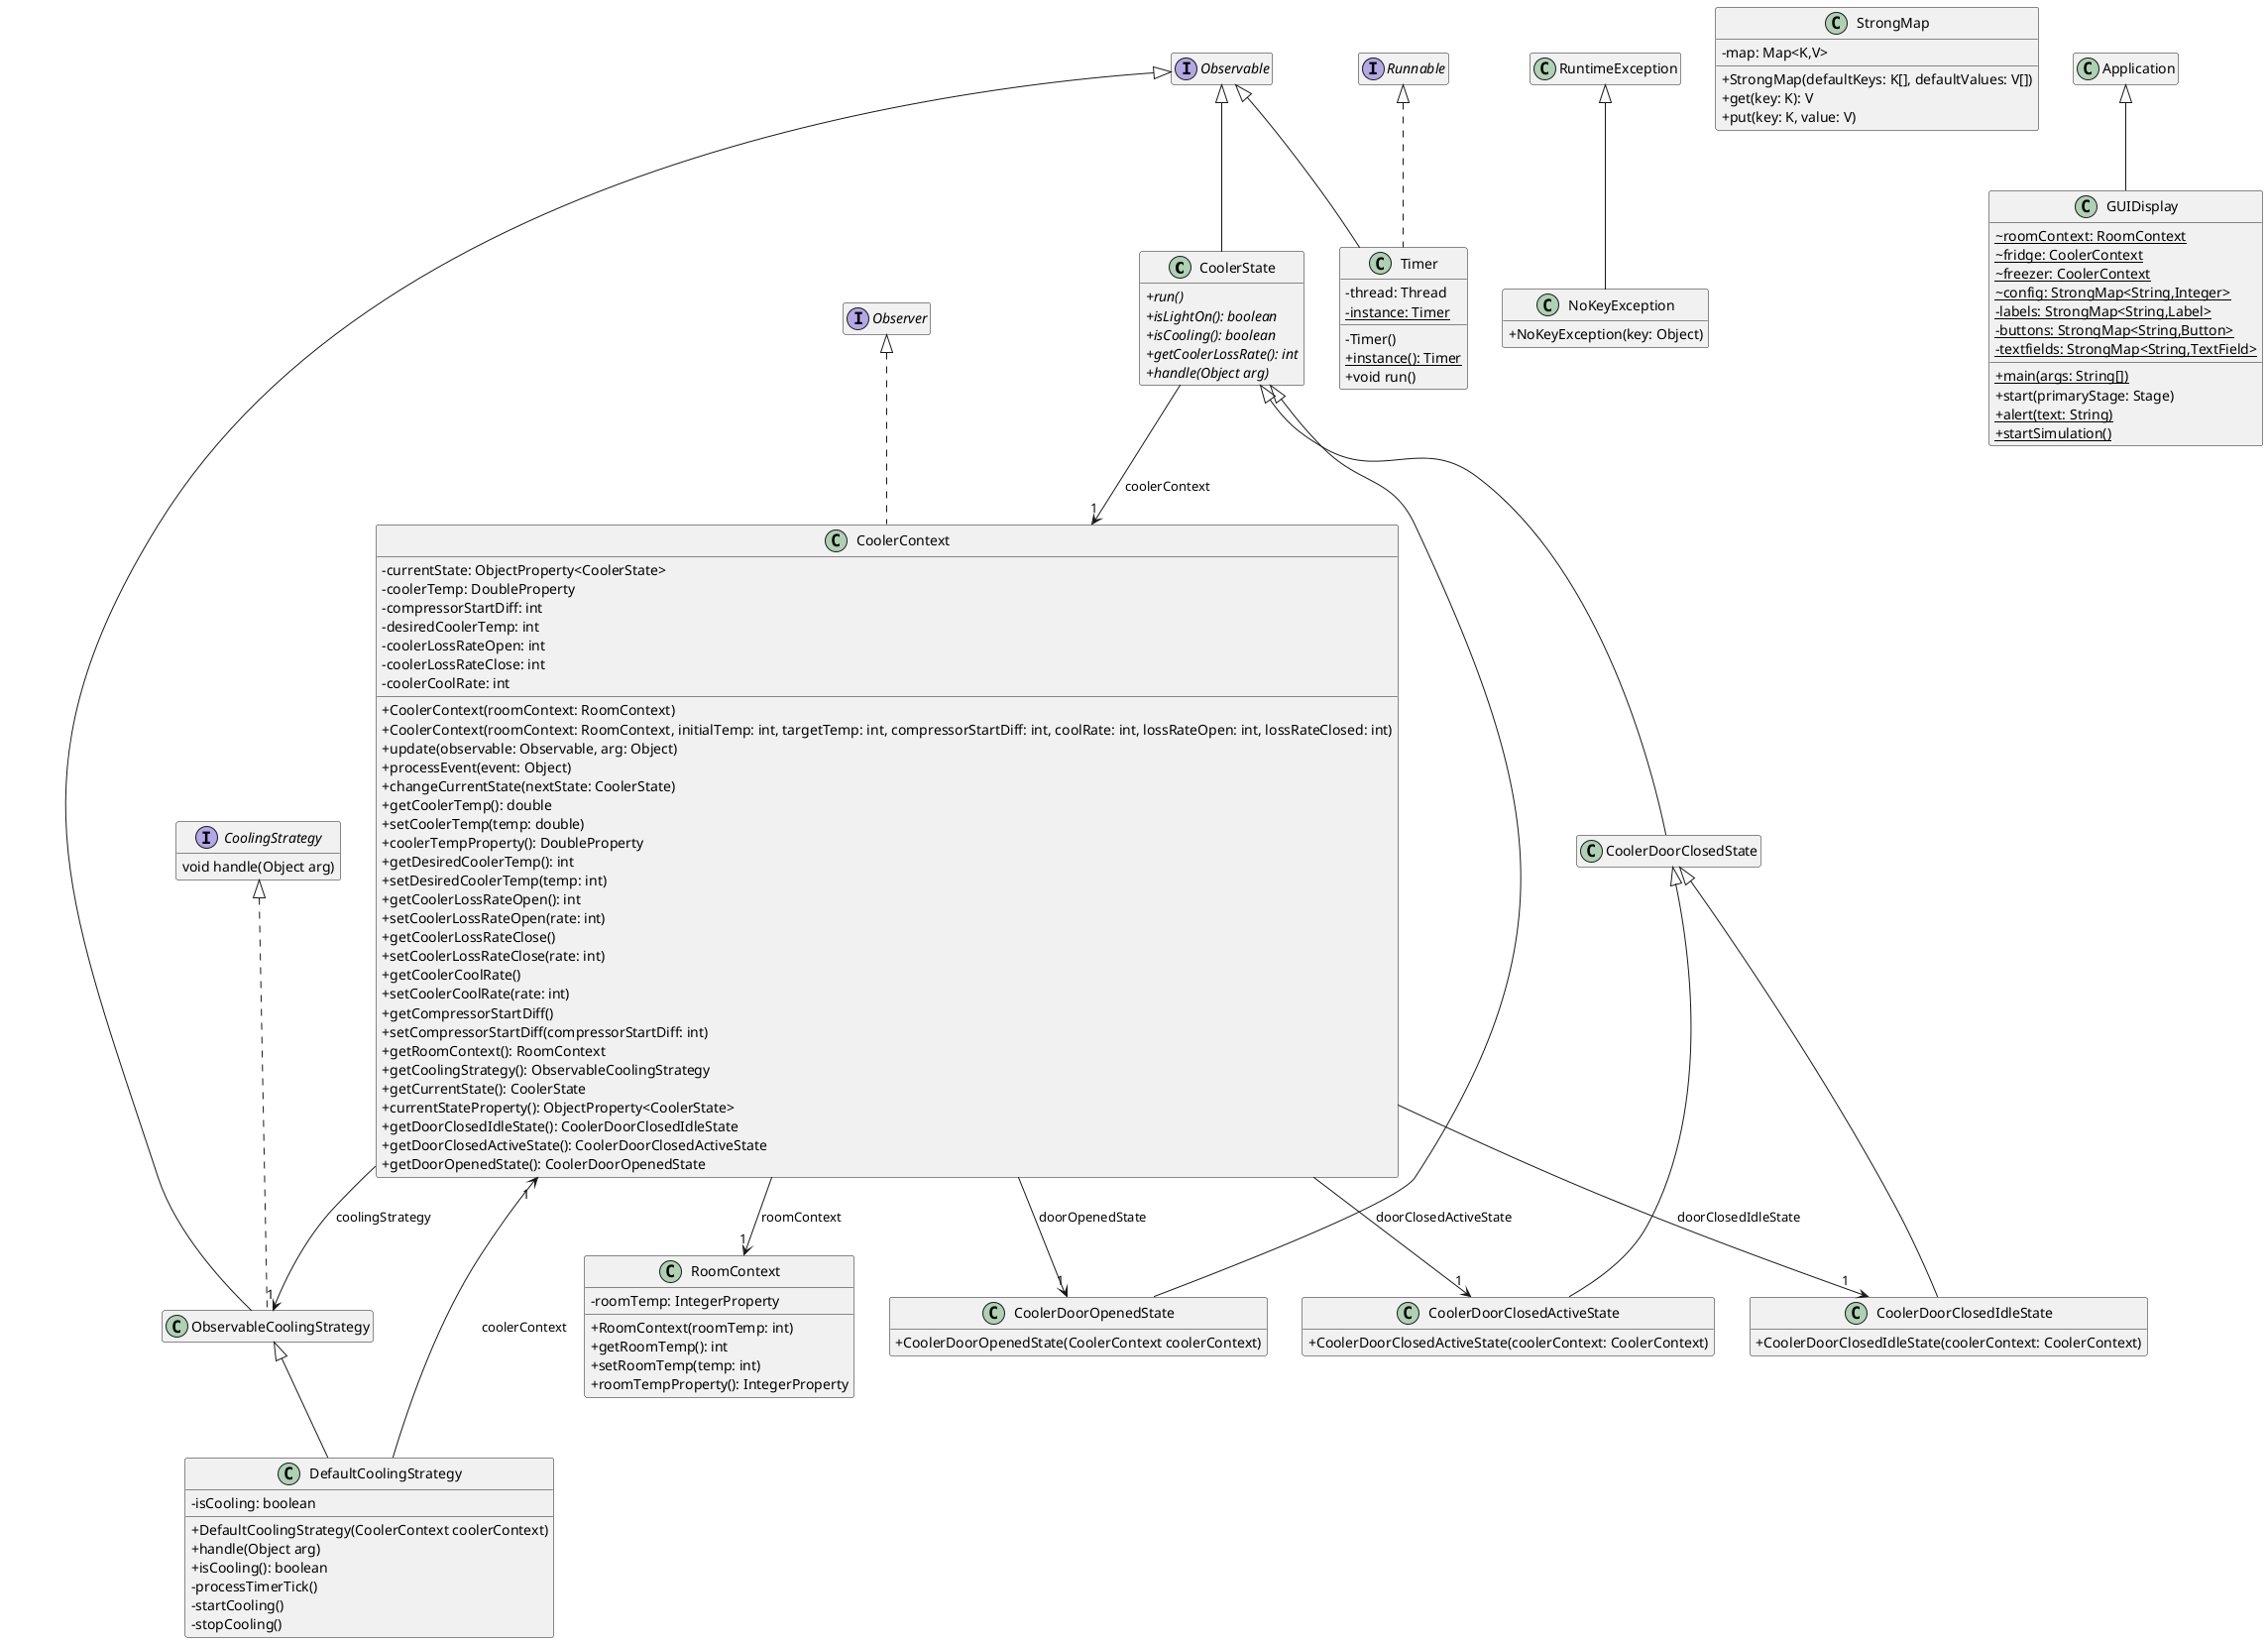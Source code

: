 @startuml
skinparam classAttributeIconSize 0
hide empty members

abstract class CoolerState [[java:CoolerState]] {
	+{abstract}run()
	+{abstract}isLightOn(): boolean
	+{abstract}isCooling(): boolean
	+{abstract}getCoolerLossRate(): int
	+{abstract}handle(Object arg)
}

class CoolerContext [[java:CoolerContext]] {
}

interface Observable [[java:java.lang.Observable]] {
}

CoolerState --> "1" CoolerContext : coolerContext

Observable <|-- CoolerState
class Timer [[java:Timer]] {
	-thread: Thread
	-{static}instance: Timer
	-Timer()
	+{static}instance(): Timer
	+void run()
}

Observable <|-- Timer
interface Runnable [[java:java.lang.Runnable]] {
}

Runnable <|.. Timer
abstract class ObservableCoolingStrategy [[java:ObservableCoolingStrategy]] {
}

Observable <|-- ObservableCoolingStrategy
interface CoolingStrategy [[java:CoolingStrategy]] {
}

CoolingStrategy <|.. ObservableCoolingStrategy
class CoolerDoorClosedIdleState [[java:CoolerDoorClosedIdleState]] {
	+CoolerDoorClosedIdleState(coolerContext: CoolerContext)
}

class CoolerDoorClosedState [[java:CoolerDoorClosedState]] {
}

CoolerDoorClosedState <|-- CoolerDoorClosedIdleState
class NoKeyException [[java:NoKeyException]] {
	+NoKeyException(key: Object)
}

class RuntimeException [[java:java.lang.RuntimeException]] {
}

RuntimeException <|-- NoKeyException
class StrongMap [[java:StrongMap]] {
	-map: Map<K,V>
	+StrongMap(defaultKeys: K[], defaultValues: V[])
	+get(key: K): V
	+put(key: K, value: V)
}

class CoolerDoorClosedState [[java:CoolerDoorClosedState]] {
}

class CoolerState [[java:CoolerState]] {
}

CoolerState <|-- CoolerDoorClosedState
class GUIDisplay [[java:GUIDisplay]] {
	~{static}roomContext: RoomContext
	~{static}fridge: CoolerContext
	~{static}freezer: CoolerContext
	~{static}config: StrongMap<String,Integer>
	-{static}labels: StrongMap<String,Label>
	-{static}buttons: StrongMap<String,Button>
	-{static}textfields: StrongMap<String,TextField>
	+{static}main(args: String[])
	+start(primaryStage: Stage)
	+{static}alert(text: String)
	+{static}startSimulation()
}

class Application [[java:com.sun.glass.ui.Application]] {
}

Application <|-- GUIDisplay
class CoolerContext [[java:CoolerContext]] {
	-currentState: ObjectProperty<CoolerState>
	-coolerTemp: DoubleProperty
	-compressorStartDiff: int
	-desiredCoolerTemp: int
	-coolerLossRateOpen: int
	-coolerLossRateClose: int
	-coolerCoolRate: int
	+CoolerContext(roomContext: RoomContext)
	+CoolerContext(roomContext: RoomContext, initialTemp: int, targetTemp: int, compressorStartDiff: int, coolRate: int, lossRateOpen: int, lossRateClosed: int)
	+update(observable: Observable, arg: Object)
	+processEvent(event: Object)
	+changeCurrentState(nextState: CoolerState)
	+getCoolerTemp(): double
	+setCoolerTemp(temp: double)
	+coolerTempProperty(): DoubleProperty
	+getDesiredCoolerTemp(): int
	+setDesiredCoolerTemp(temp: int)
	+getCoolerLossRateOpen(): int
	+setCoolerLossRateOpen(rate: int)
	+getCoolerLossRateClose()
	+setCoolerLossRateClose(rate: int)
	+getCoolerCoolRate()
	+setCoolerCoolRate(rate: int)
	+getCompressorStartDiff()
	+setCompressorStartDiff(compressorStartDiff: int)
	+getRoomContext(): RoomContext
	+getCoolingStrategy(): ObservableCoolingStrategy
	+getCurrentState(): CoolerState
	+currentStateProperty(): ObjectProperty<CoolerState>
	+getDoorClosedIdleState(): CoolerDoorClosedIdleState
	+getDoorClosedActiveState(): CoolerDoorClosedActiveState
	+getDoorOpenedState(): CoolerDoorOpenedState
}

class RoomContext [[java:RoomContext]] {
}

CoolerContext --> "1" RoomContext : roomContext
class CoolerDoorClosedIdleState [[java:CoolerDoorClosedIdleState]] {
}

CoolerContext --> "1" CoolerDoorClosedIdleState : doorClosedIdleState
class CoolerDoorClosedActiveState [[java:CoolerDoorClosedActiveState]] {
}

CoolerContext --> "1" CoolerDoorClosedActiveState : doorClosedActiveState
class CoolerDoorOpenedState [[java:CoolerDoorOpenedState]] {
}

CoolerContext --> "1" CoolerDoorOpenedState : doorOpenedState
class ObservableCoolingStrategy [[java:ObservableCoolingStrategy]] {
}

CoolerContext --> "1" ObservableCoolingStrategy : coolingStrategy
interface Observer [[java:java.util.Observer]] {
}

Observer <|.. CoolerContext
interface CoolingStrategy [[java:CoolingStrategy]] {
	void handle(Object arg)
}

class CoolerDoorClosedActiveState [[java:CoolerDoorClosedActiveState]] {
	+CoolerDoorClosedActiveState(coolerContext: CoolerContext)
}

class CoolerDoorClosedState [[java:CoolerDoorClosedState]] {
}

CoolerDoorClosedState <|-- CoolerDoorClosedActiveState
class RoomContext [[java:RoomContext]] {
	-roomTemp: IntegerProperty
	+RoomContext(roomTemp: int)
	+getRoomTemp(): int
	+setRoomTemp(temp: int)
	+roomTempProperty(): IntegerProperty
}

class CoolerDoorOpenedState [[java:CoolerDoorOpenedState]] {
	+CoolerDoorOpenedState(CoolerContext coolerContext)
}

class CoolerState [[java:CoolerState]] {
}

CoolerState <|-- CoolerDoorOpenedState
class DefaultCoolingStrategy [[java:DefaultCoolingStrategy]] {
	-isCooling: boolean
	+DefaultCoolingStrategy(CoolerContext coolerContext)
	+handle(Object arg)
	+isCooling(): boolean
	-processTimerTick()
	-startCooling()
	-stopCooling()
}

DefaultCoolingStrategy --> "1" CoolerContext : coolerContext
class ObservableCoolingStrategy [[java:ObservableCoolingStrategy]] {
}

ObservableCoolingStrategy <|-- DefaultCoolingStrategy
@enduml